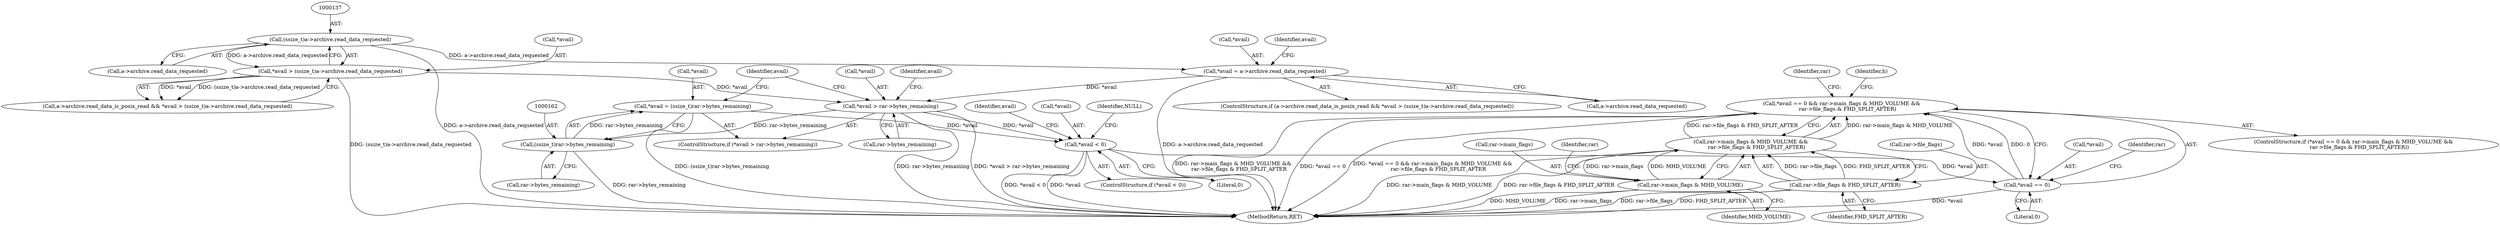 digraph "0_libarchive_bfcfe6f04ed20db2504db8a254d1f40a1d84eb28@API" {
"1000175" [label="(Call,*avail == 0 && rar->main_flags & MHD_VOLUME &&\n       rar->file_flags & FHD_SPLIT_AFTER)"];
"1000176" [label="(Call,*avail == 0)"];
"1000167" [label="(Call,*avail < 0)"];
"1000158" [label="(Call,*avail = (ssize_t)rar->bytes_remaining)"];
"1000161" [label="(Call,(ssize_t)rar->bytes_remaining)"];
"1000152" [label="(Call,*avail > rar->bytes_remaining)"];
"1000143" [label="(Call,*avail = a->archive.read_data_requested)"];
"1000136" [label="(Call,(ssize_t)a->archive.read_data_requested)"];
"1000133" [label="(Call,*avail > (ssize_t)a->archive.read_data_requested)"];
"1000180" [label="(Call,rar->main_flags & MHD_VOLUME &&\n       rar->file_flags & FHD_SPLIT_AFTER)"];
"1000181" [label="(Call,rar->main_flags & MHD_VOLUME)"];
"1000186" [label="(Call,rar->file_flags & FHD_SPLIT_AFTER)"];
"1000180" [label="(Call,rar->main_flags & MHD_VOLUME &&\n       rar->file_flags & FHD_SPLIT_AFTER)"];
"1000169" [label="(Identifier,avail)"];
"1000166" [label="(ControlStructure,if (*avail < 0))"];
"1000160" [label="(Identifier,avail)"];
"1000134" [label="(Call,*avail)"];
"1000136" [label="(Call,(ssize_t)a->archive.read_data_requested)"];
"1000143" [label="(Call,*avail = a->archive.read_data_requested)"];
"1000186" [label="(Call,rar->file_flags & FHD_SPLIT_AFTER)"];
"1000179" [label="(Literal,0)"];
"1000151" [label="(ControlStructure,if (*avail > rar->bytes_remaining))"];
"1000167" [label="(Call,*avail < 0)"];
"1000146" [label="(Call,a->archive.read_data_requested)"];
"1000172" [label="(Identifier,NULL)"];
"1000239" [label="(MethodReturn,RET)"];
"1000133" [label="(Call,*avail > (ssize_t)a->archive.read_data_requested)"];
"1000174" [label="(ControlStructure,if (*avail == 0 && rar->main_flags & MHD_VOLUME &&\n       rar->file_flags & FHD_SPLIT_AFTER))"];
"1000178" [label="(Identifier,avail)"];
"1000161" [label="(Call,(ssize_t)rar->bytes_remaining)"];
"1000127" [label="(Call,a->archive.read_data_is_posix_read && *avail > (ssize_t)a->archive.read_data_requested)"];
"1000177" [label="(Call,*avail)"];
"1000144" [label="(Call,*avail)"];
"1000181" [label="(Call,rar->main_flags & MHD_VOLUME)"];
"1000188" [label="(Identifier,rar)"];
"1000187" [label="(Call,rar->file_flags)"];
"1000163" [label="(Call,rar->bytes_remaining)"];
"1000159" [label="(Call,*avail)"];
"1000152" [label="(Call,*avail > rar->bytes_remaining)"];
"1000185" [label="(Identifier,MHD_VOLUME)"];
"1000175" [label="(Call,*avail == 0 && rar->main_flags & MHD_VOLUME &&\n       rar->file_flags & FHD_SPLIT_AFTER)"];
"1000194" [label="(Identifier,rar)"];
"1000176" [label="(Call,*avail == 0)"];
"1000170" [label="(Literal,0)"];
"1000238" [label="(Identifier,h)"];
"1000158" [label="(Call,*avail = (ssize_t)rar->bytes_remaining)"];
"1000182" [label="(Call,rar->main_flags)"];
"1000153" [label="(Call,*avail)"];
"1000168" [label="(Call,*avail)"];
"1000190" [label="(Identifier,FHD_SPLIT_AFTER)"];
"1000183" [label="(Identifier,rar)"];
"1000155" [label="(Call,rar->bytes_remaining)"];
"1000126" [label="(ControlStructure,if (a->archive.read_data_is_posix_read && *avail > (ssize_t)a->archive.read_data_requested))"];
"1000138" [label="(Call,a->archive.read_data_requested)"];
"1000154" [label="(Identifier,avail)"];
"1000175" -> "1000174"  [label="AST: "];
"1000175" -> "1000176"  [label="CFG: "];
"1000175" -> "1000180"  [label="CFG: "];
"1000176" -> "1000175"  [label="AST: "];
"1000180" -> "1000175"  [label="AST: "];
"1000194" -> "1000175"  [label="CFG: "];
"1000238" -> "1000175"  [label="CFG: "];
"1000175" -> "1000239"  [label="DDG: rar->main_flags & MHD_VOLUME &&\n       rar->file_flags & FHD_SPLIT_AFTER"];
"1000175" -> "1000239"  [label="DDG: *avail == 0"];
"1000175" -> "1000239"  [label="DDG: *avail == 0 && rar->main_flags & MHD_VOLUME &&\n       rar->file_flags & FHD_SPLIT_AFTER"];
"1000176" -> "1000175"  [label="DDG: *avail"];
"1000176" -> "1000175"  [label="DDG: 0"];
"1000180" -> "1000175"  [label="DDG: rar->main_flags & MHD_VOLUME"];
"1000180" -> "1000175"  [label="DDG: rar->file_flags & FHD_SPLIT_AFTER"];
"1000176" -> "1000179"  [label="CFG: "];
"1000177" -> "1000176"  [label="AST: "];
"1000179" -> "1000176"  [label="AST: "];
"1000183" -> "1000176"  [label="CFG: "];
"1000176" -> "1000239"  [label="DDG: *avail"];
"1000167" -> "1000176"  [label="DDG: *avail"];
"1000167" -> "1000166"  [label="AST: "];
"1000167" -> "1000170"  [label="CFG: "];
"1000168" -> "1000167"  [label="AST: "];
"1000170" -> "1000167"  [label="AST: "];
"1000172" -> "1000167"  [label="CFG: "];
"1000178" -> "1000167"  [label="CFG: "];
"1000167" -> "1000239"  [label="DDG: *avail"];
"1000167" -> "1000239"  [label="DDG: *avail < 0"];
"1000158" -> "1000167"  [label="DDG: *avail"];
"1000152" -> "1000167"  [label="DDG: *avail"];
"1000158" -> "1000151"  [label="AST: "];
"1000158" -> "1000161"  [label="CFG: "];
"1000159" -> "1000158"  [label="AST: "];
"1000161" -> "1000158"  [label="AST: "];
"1000169" -> "1000158"  [label="CFG: "];
"1000158" -> "1000239"  [label="DDG: (ssize_t)rar->bytes_remaining"];
"1000161" -> "1000158"  [label="DDG: rar->bytes_remaining"];
"1000161" -> "1000163"  [label="CFG: "];
"1000162" -> "1000161"  [label="AST: "];
"1000163" -> "1000161"  [label="AST: "];
"1000161" -> "1000239"  [label="DDG: rar->bytes_remaining"];
"1000152" -> "1000161"  [label="DDG: rar->bytes_remaining"];
"1000152" -> "1000151"  [label="AST: "];
"1000152" -> "1000155"  [label="CFG: "];
"1000153" -> "1000152"  [label="AST: "];
"1000155" -> "1000152"  [label="AST: "];
"1000160" -> "1000152"  [label="CFG: "];
"1000169" -> "1000152"  [label="CFG: "];
"1000152" -> "1000239"  [label="DDG: *avail > rar->bytes_remaining"];
"1000152" -> "1000239"  [label="DDG: rar->bytes_remaining"];
"1000143" -> "1000152"  [label="DDG: *avail"];
"1000133" -> "1000152"  [label="DDG: *avail"];
"1000143" -> "1000126"  [label="AST: "];
"1000143" -> "1000146"  [label="CFG: "];
"1000144" -> "1000143"  [label="AST: "];
"1000146" -> "1000143"  [label="AST: "];
"1000154" -> "1000143"  [label="CFG: "];
"1000143" -> "1000239"  [label="DDG: a->archive.read_data_requested"];
"1000136" -> "1000143"  [label="DDG: a->archive.read_data_requested"];
"1000136" -> "1000133"  [label="AST: "];
"1000136" -> "1000138"  [label="CFG: "];
"1000137" -> "1000136"  [label="AST: "];
"1000138" -> "1000136"  [label="AST: "];
"1000133" -> "1000136"  [label="CFG: "];
"1000136" -> "1000239"  [label="DDG: a->archive.read_data_requested"];
"1000136" -> "1000133"  [label="DDG: a->archive.read_data_requested"];
"1000133" -> "1000127"  [label="AST: "];
"1000134" -> "1000133"  [label="AST: "];
"1000127" -> "1000133"  [label="CFG: "];
"1000133" -> "1000239"  [label="DDG: (ssize_t)a->archive.read_data_requested"];
"1000133" -> "1000127"  [label="DDG: *avail"];
"1000133" -> "1000127"  [label="DDG: (ssize_t)a->archive.read_data_requested"];
"1000180" -> "1000181"  [label="CFG: "];
"1000180" -> "1000186"  [label="CFG: "];
"1000181" -> "1000180"  [label="AST: "];
"1000186" -> "1000180"  [label="AST: "];
"1000180" -> "1000239"  [label="DDG: rar->main_flags & MHD_VOLUME"];
"1000180" -> "1000239"  [label="DDG: rar->file_flags & FHD_SPLIT_AFTER"];
"1000181" -> "1000180"  [label="DDG: rar->main_flags"];
"1000181" -> "1000180"  [label="DDG: MHD_VOLUME"];
"1000186" -> "1000180"  [label="DDG: rar->file_flags"];
"1000186" -> "1000180"  [label="DDG: FHD_SPLIT_AFTER"];
"1000181" -> "1000185"  [label="CFG: "];
"1000182" -> "1000181"  [label="AST: "];
"1000185" -> "1000181"  [label="AST: "];
"1000188" -> "1000181"  [label="CFG: "];
"1000181" -> "1000239"  [label="DDG: MHD_VOLUME"];
"1000181" -> "1000239"  [label="DDG: rar->main_flags"];
"1000186" -> "1000190"  [label="CFG: "];
"1000187" -> "1000186"  [label="AST: "];
"1000190" -> "1000186"  [label="AST: "];
"1000186" -> "1000239"  [label="DDG: rar->file_flags"];
"1000186" -> "1000239"  [label="DDG: FHD_SPLIT_AFTER"];
}
